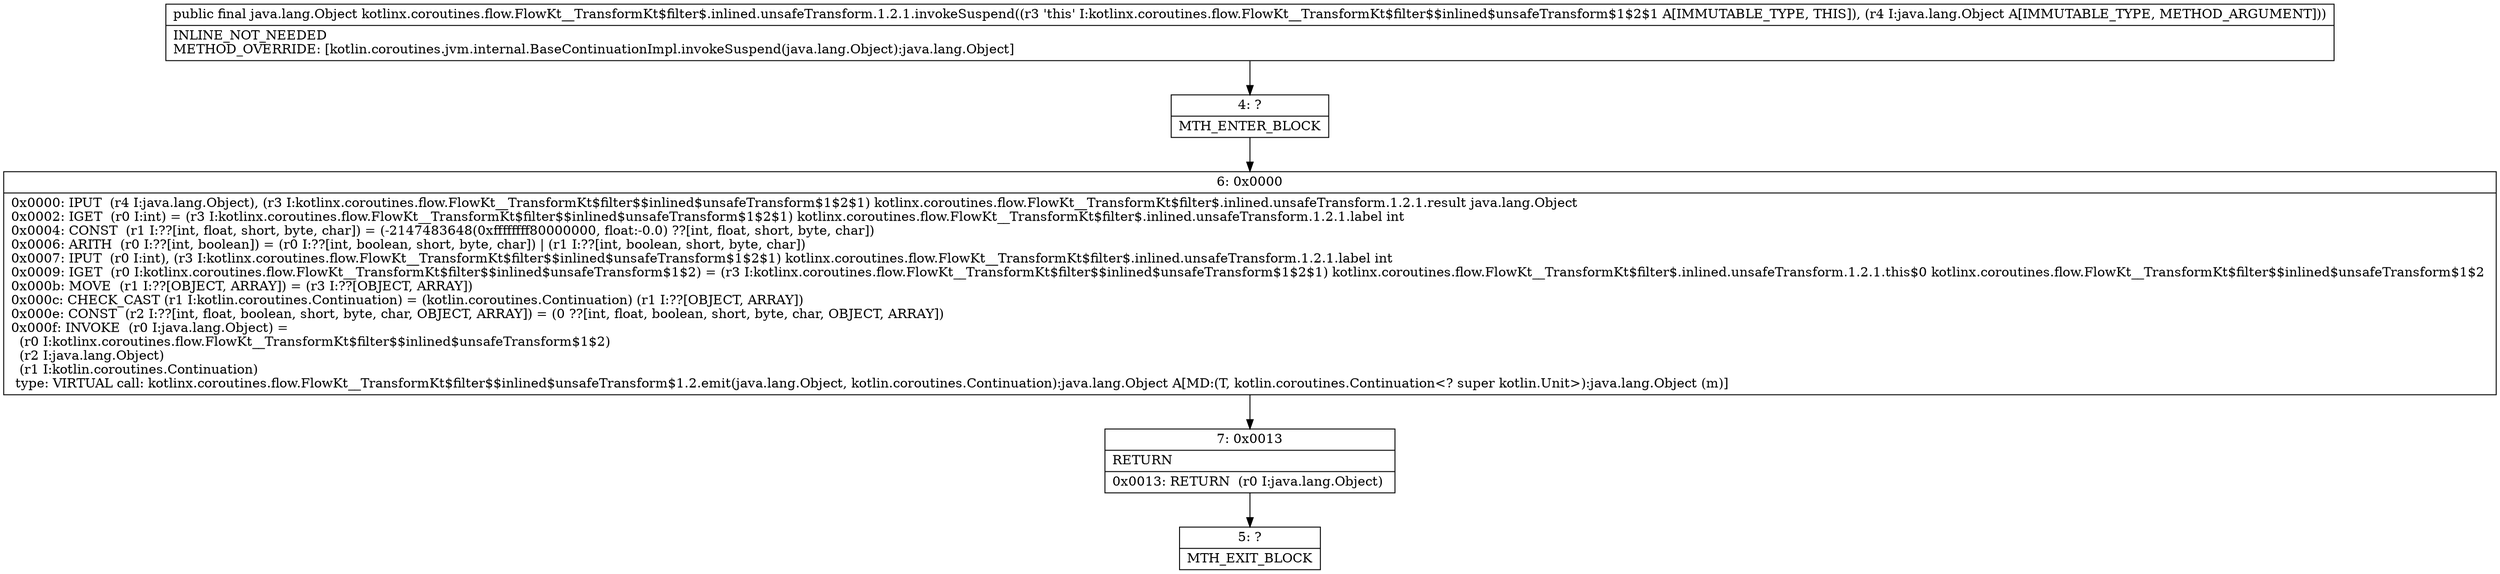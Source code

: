 digraph "CFG forkotlinx.coroutines.flow.FlowKt__TransformKt$filter$.inlined.unsafeTransform.1.2.1.invokeSuspend(Ljava\/lang\/Object;)Ljava\/lang\/Object;" {
Node_4 [shape=record,label="{4\:\ ?|MTH_ENTER_BLOCK\l}"];
Node_6 [shape=record,label="{6\:\ 0x0000|0x0000: IPUT  (r4 I:java.lang.Object), (r3 I:kotlinx.coroutines.flow.FlowKt__TransformKt$filter$$inlined$unsafeTransform$1$2$1) kotlinx.coroutines.flow.FlowKt__TransformKt$filter$.inlined.unsafeTransform.1.2.1.result java.lang.Object \l0x0002: IGET  (r0 I:int) = (r3 I:kotlinx.coroutines.flow.FlowKt__TransformKt$filter$$inlined$unsafeTransform$1$2$1) kotlinx.coroutines.flow.FlowKt__TransformKt$filter$.inlined.unsafeTransform.1.2.1.label int \l0x0004: CONST  (r1 I:??[int, float, short, byte, char]) = (\-2147483648(0xffffffff80000000, float:\-0.0) ??[int, float, short, byte, char]) \l0x0006: ARITH  (r0 I:??[int, boolean]) = (r0 I:??[int, boolean, short, byte, char]) \| (r1 I:??[int, boolean, short, byte, char]) \l0x0007: IPUT  (r0 I:int), (r3 I:kotlinx.coroutines.flow.FlowKt__TransformKt$filter$$inlined$unsafeTransform$1$2$1) kotlinx.coroutines.flow.FlowKt__TransformKt$filter$.inlined.unsafeTransform.1.2.1.label int \l0x0009: IGET  (r0 I:kotlinx.coroutines.flow.FlowKt__TransformKt$filter$$inlined$unsafeTransform$1$2) = (r3 I:kotlinx.coroutines.flow.FlowKt__TransformKt$filter$$inlined$unsafeTransform$1$2$1) kotlinx.coroutines.flow.FlowKt__TransformKt$filter$.inlined.unsafeTransform.1.2.1.this$0 kotlinx.coroutines.flow.FlowKt__TransformKt$filter$$inlined$unsafeTransform$1$2 \l0x000b: MOVE  (r1 I:??[OBJECT, ARRAY]) = (r3 I:??[OBJECT, ARRAY]) \l0x000c: CHECK_CAST (r1 I:kotlin.coroutines.Continuation) = (kotlin.coroutines.Continuation) (r1 I:??[OBJECT, ARRAY]) \l0x000e: CONST  (r2 I:??[int, float, boolean, short, byte, char, OBJECT, ARRAY]) = (0 ??[int, float, boolean, short, byte, char, OBJECT, ARRAY]) \l0x000f: INVOKE  (r0 I:java.lang.Object) = \l  (r0 I:kotlinx.coroutines.flow.FlowKt__TransformKt$filter$$inlined$unsafeTransform$1$2)\l  (r2 I:java.lang.Object)\l  (r1 I:kotlin.coroutines.Continuation)\l type: VIRTUAL call: kotlinx.coroutines.flow.FlowKt__TransformKt$filter$$inlined$unsafeTransform$1.2.emit(java.lang.Object, kotlin.coroutines.Continuation):java.lang.Object A[MD:(T, kotlin.coroutines.Continuation\<? super kotlin.Unit\>):java.lang.Object (m)]\l}"];
Node_7 [shape=record,label="{7\:\ 0x0013|RETURN\l|0x0013: RETURN  (r0 I:java.lang.Object) \l}"];
Node_5 [shape=record,label="{5\:\ ?|MTH_EXIT_BLOCK\l}"];
MethodNode[shape=record,label="{public final java.lang.Object kotlinx.coroutines.flow.FlowKt__TransformKt$filter$.inlined.unsafeTransform.1.2.1.invokeSuspend((r3 'this' I:kotlinx.coroutines.flow.FlowKt__TransformKt$filter$$inlined$unsafeTransform$1$2$1 A[IMMUTABLE_TYPE, THIS]), (r4 I:java.lang.Object A[IMMUTABLE_TYPE, METHOD_ARGUMENT]))  | INLINE_NOT_NEEDED\lMETHOD_OVERRIDE: [kotlin.coroutines.jvm.internal.BaseContinuationImpl.invokeSuspend(java.lang.Object):java.lang.Object]\l}"];
MethodNode -> Node_4;Node_4 -> Node_6;
Node_6 -> Node_7;
Node_7 -> Node_5;
}

